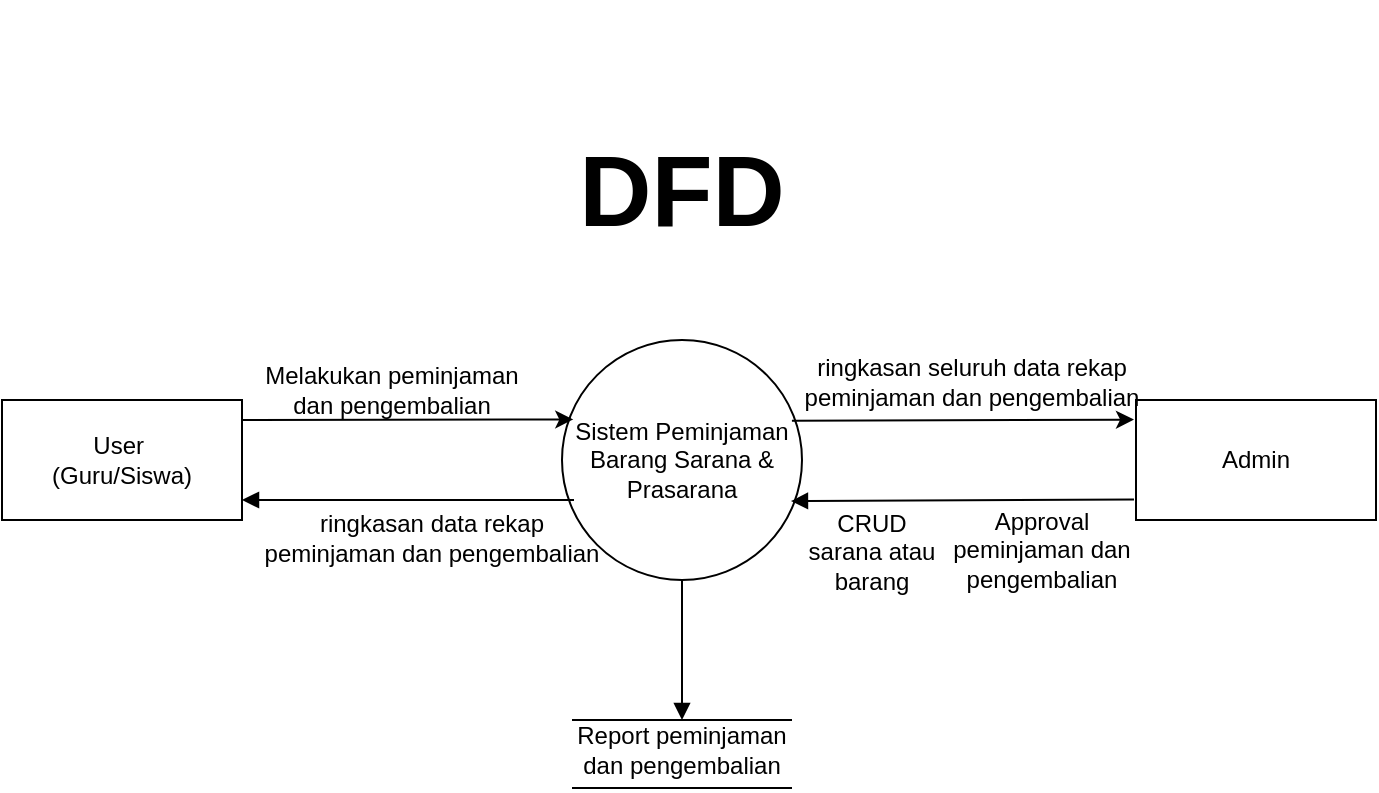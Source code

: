 <mxfile version="27.0.6">
  <diagram name="Page-1" id="uvIG281uO5yEnSDoyjHq">
    <mxGraphModel grid="1" page="1" gridSize="10" guides="1" tooltips="1" connect="1" arrows="1" fold="1" pageScale="1" pageWidth="3000" pageHeight="3000" math="0" shadow="0">
      <root>
        <mxCell id="0" />
        <mxCell id="1" parent="0" />
        <mxCell id="CE1RwMtjXh1SKg0S72mm-1" value="Sistem Peminjaman Barang Sarana &amp;amp; Prasarana" style="ellipse;whiteSpace=wrap;html=1;aspect=fixed;" vertex="1" parent="1">
          <mxGeometry x="700" y="410" width="120" height="120" as="geometry" />
        </mxCell>
        <mxCell id="CE1RwMtjXh1SKg0S72mm-2" value="User&amp;nbsp;&lt;div&gt;(Guru/Siswa)&lt;/div&gt;" style="rounded=0;whiteSpace=wrap;html=1;" vertex="1" parent="1">
          <mxGeometry x="420" y="440" width="120" height="60" as="geometry" />
        </mxCell>
        <mxCell id="CE1RwMtjXh1SKg0S72mm-3" value="Admin" style="rounded=0;whiteSpace=wrap;html=1;" vertex="1" parent="1">
          <mxGeometry x="987" y="440" width="120" height="60" as="geometry" />
        </mxCell>
        <mxCell id="CE1RwMtjXh1SKg0S72mm-4" value="" style="endArrow=classic;html=1;rounded=0;entryX=0.047;entryY=0.331;entryDx=0;entryDy=0;entryPerimeter=0;" edge="1" parent="1" target="CE1RwMtjXh1SKg0S72mm-1">
          <mxGeometry width="50" height="50" relative="1" as="geometry">
            <mxPoint x="540" y="450" as="sourcePoint" />
            <mxPoint x="590" y="400" as="targetPoint" />
          </mxGeometry>
        </mxCell>
        <mxCell id="CE1RwMtjXh1SKg0S72mm-5" value="" style="endArrow=none;html=1;rounded=0;entryX=0.047;entryY=0.331;entryDx=0;entryDy=0;entryPerimeter=0;startArrow=block;startFill=1;" edge="1" parent="1">
          <mxGeometry width="50" height="50" relative="1" as="geometry">
            <mxPoint x="540" y="490" as="sourcePoint" />
            <mxPoint x="706" y="490" as="targetPoint" />
          </mxGeometry>
        </mxCell>
        <mxCell id="CE1RwMtjXh1SKg0S72mm-6" value="" style="endArrow=classic;html=1;rounded=0;entryX=0.047;entryY=0.331;entryDx=0;entryDy=0;entryPerimeter=0;exitX=0.958;exitY=0.336;exitDx=0;exitDy=0;exitPerimeter=0;" edge="1" parent="1" source="CE1RwMtjXh1SKg0S72mm-1">
          <mxGeometry width="50" height="50" relative="1" as="geometry">
            <mxPoint x="820" y="449.8" as="sourcePoint" />
            <mxPoint x="986" y="449.8" as="targetPoint" />
          </mxGeometry>
        </mxCell>
        <mxCell id="CE1RwMtjXh1SKg0S72mm-7" value="" style="endArrow=none;html=1;rounded=0;entryX=0.047;entryY=0.331;entryDx=0;entryDy=0;entryPerimeter=0;startArrow=block;startFill=1;exitX=0.954;exitY=0.671;exitDx=0;exitDy=0;exitPerimeter=0;" edge="1" parent="1" source="CE1RwMtjXh1SKg0S72mm-1">
          <mxGeometry width="50" height="50" relative="1" as="geometry">
            <mxPoint x="820" y="489.8" as="sourcePoint" />
            <mxPoint x="986" y="489.8" as="targetPoint" />
          </mxGeometry>
        </mxCell>
        <mxCell id="CE1RwMtjXh1SKg0S72mm-8" value="Melakukan peminjaman dan pengembalian" style="text;strokeColor=none;align=center;fillColor=none;html=1;verticalAlign=middle;whiteSpace=wrap;rounded=0;" vertex="1" parent="1">
          <mxGeometry x="550" y="420" width="130" height="30" as="geometry" />
        </mxCell>
        <mxCell id="CE1RwMtjXh1SKg0S72mm-9" value="ringkasan data rekap peminjaman dan pengembalian" style="text;strokeColor=none;align=center;fillColor=none;html=1;verticalAlign=middle;whiteSpace=wrap;rounded=0;" vertex="1" parent="1">
          <mxGeometry x="550" y="494" width="170" height="30" as="geometry" />
        </mxCell>
        <mxCell id="CE1RwMtjXh1SKg0S72mm-10" value="CRUD sarana atau barang" style="text;strokeColor=none;align=center;fillColor=none;html=1;verticalAlign=middle;whiteSpace=wrap;rounded=0;" vertex="1" parent="1">
          <mxGeometry x="820" y="501" width="70" height="30" as="geometry" />
        </mxCell>
        <mxCell id="CE1RwMtjXh1SKg0S72mm-11" value="Approval peminjaman dan pengembalian" style="text;strokeColor=none;align=center;fillColor=none;html=1;verticalAlign=middle;whiteSpace=wrap;rounded=0;" vertex="1" parent="1">
          <mxGeometry x="890" y="500" width="100" height="30" as="geometry" />
        </mxCell>
        <mxCell id="CE1RwMtjXh1SKg0S72mm-12" value="ringkasan seluruh data rekap peminjaman dan pengembalian" style="text;strokeColor=none;align=center;fillColor=none;html=1;verticalAlign=middle;whiteSpace=wrap;rounded=0;" vertex="1" parent="1">
          <mxGeometry x="820" y="416" width="170" height="30" as="geometry" />
        </mxCell>
        <mxCell id="CE1RwMtjXh1SKg0S72mm-13" value="" style="endArrow=none;html=1;rounded=0;entryX=1;entryY=0;entryDx=0;entryDy=0;" edge="1" parent="1" target="CE1RwMtjXh1SKg0S72mm-15">
          <mxGeometry relative="1" as="geometry">
            <mxPoint x="705" y="600" as="sourcePoint" />
            <mxPoint x="795" y="600" as="targetPoint" />
          </mxGeometry>
        </mxCell>
        <mxCell id="CE1RwMtjXh1SKg0S72mm-14" value="" style="endArrow=none;html=1;rounded=0;" edge="1" parent="1">
          <mxGeometry relative="1" as="geometry">
            <mxPoint x="705" y="634" as="sourcePoint" />
            <mxPoint x="815" y="634" as="targetPoint" />
          </mxGeometry>
        </mxCell>
        <mxCell id="CE1RwMtjXh1SKg0S72mm-15" value="Report peminjaman dan pengembalian" style="text;strokeColor=none;align=center;fillColor=none;html=1;verticalAlign=middle;whiteSpace=wrap;rounded=0;" vertex="1" parent="1">
          <mxGeometry x="705" y="600" width="110" height="30" as="geometry" />
        </mxCell>
        <mxCell id="CE1RwMtjXh1SKg0S72mm-16" value="" style="endArrow=none;html=1;rounded=0;entryX=0.5;entryY=1;entryDx=0;entryDy=0;startArrow=block;startFill=1;exitX=0.5;exitY=0;exitDx=0;exitDy=0;" edge="1" parent="1" source="CE1RwMtjXh1SKg0S72mm-15" target="CE1RwMtjXh1SKg0S72mm-1">
          <mxGeometry width="50" height="50" relative="1" as="geometry">
            <mxPoint x="750" y="551.2" as="sourcePoint" />
            <mxPoint x="922" y="550" as="targetPoint" />
          </mxGeometry>
        </mxCell>
        <mxCell id="CE1RwMtjXh1SKg0S72mm-17" value="&lt;span style=&quot;font-size: 50px;&quot;&gt;&lt;b&gt;DFD&lt;/b&gt;&lt;/span&gt;" style="text;strokeColor=none;align=center;fillColor=none;html=1;verticalAlign=middle;whiteSpace=wrap;rounded=0;" vertex="1" parent="1">
          <mxGeometry x="630" y="240" width="260" height="190" as="geometry" />
        </mxCell>
      </root>
    </mxGraphModel>
  </diagram>
</mxfile>
